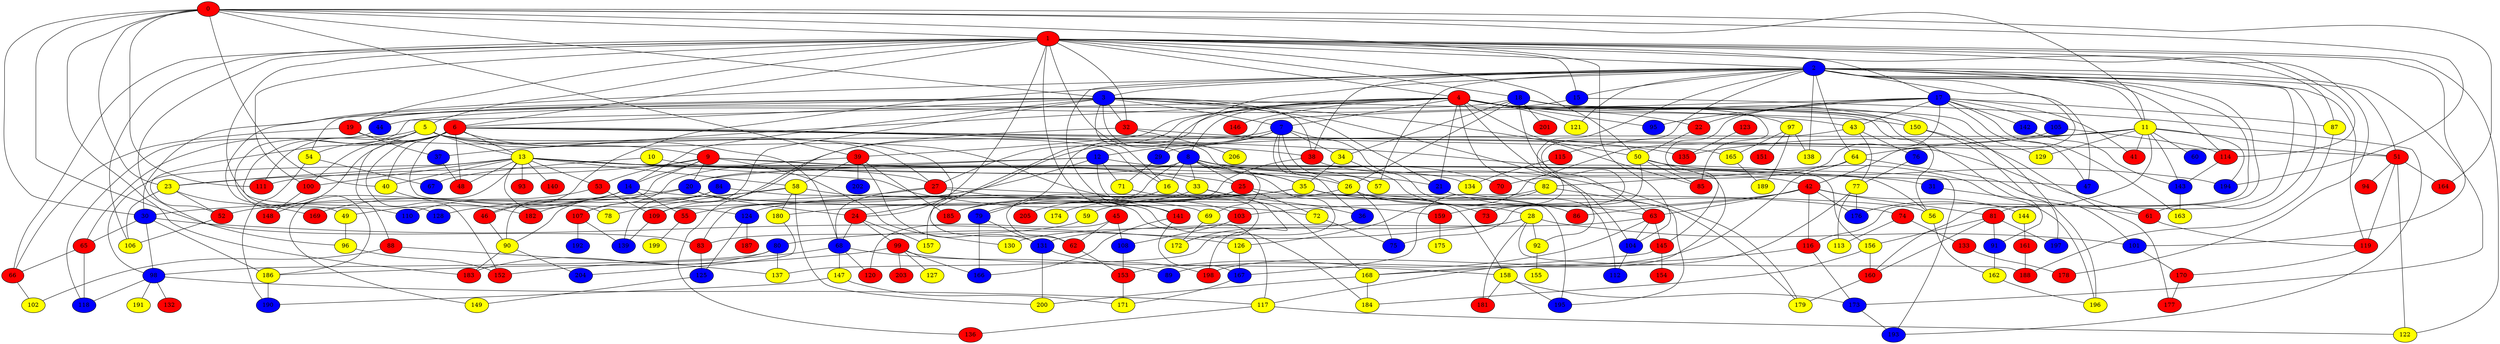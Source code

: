 graph {
0 [style = filled fillcolor = red];
1 [style = filled fillcolor = red];
2 [style = filled fillcolor = blue];
3 [style = filled fillcolor = blue];
4 [style = filled fillcolor = red];
5 [style = filled fillcolor = yellow];
6 [style = filled fillcolor = red];
7 [style = filled fillcolor = blue];
8 [style = filled fillcolor = blue];
9 [style = filled fillcolor = red];
10 [style = filled fillcolor = yellow];
11 [style = filled fillcolor = yellow];
12 [style = filled fillcolor = blue];
13 [style = filled fillcolor = yellow];
14 [style = filled fillcolor = blue];
15 [style = filled fillcolor = blue];
16 [style = filled fillcolor = yellow];
17 [style = filled fillcolor = blue];
18 [style = filled fillcolor = blue];
19 [style = filled fillcolor = red];
20 [style = filled fillcolor = blue];
21 [style = filled fillcolor = blue];
22 [style = filled fillcolor = red];
23 [style = filled fillcolor = yellow];
24 [style = filled fillcolor = red];
25 [style = filled fillcolor = red];
26 [style = filled fillcolor = yellow];
27 [style = filled fillcolor = red];
28 [style = filled fillcolor = yellow];
29 [style = filled fillcolor = blue];
30 [style = filled fillcolor = blue];
31 [style = filled fillcolor = blue];
32 [style = filled fillcolor = red];
33 [style = filled fillcolor = yellow];
34 [style = filled fillcolor = yellow];
35 [style = filled fillcolor = yellow];
36 [style = filled fillcolor = blue];
37 [style = filled fillcolor = blue];
38 [style = filled fillcolor = red];
39 [style = filled fillcolor = red];
40 [style = filled fillcolor = yellow];
41 [style = filled fillcolor = red];
42 [style = filled fillcolor = red];
43 [style = filled fillcolor = yellow];
44 [style = filled fillcolor = blue];
45 [style = filled fillcolor = red];
46 [style = filled fillcolor = red];
47 [style = filled fillcolor = blue];
48 [style = filled fillcolor = red];
49 [style = filled fillcolor = yellow];
50 [style = filled fillcolor = yellow];
51 [style = filled fillcolor = red];
52 [style = filled fillcolor = red];
53 [style = filled fillcolor = red];
54 [style = filled fillcolor = yellow];
55 [style = filled fillcolor = red];
56 [style = filled fillcolor = yellow];
57 [style = filled fillcolor = yellow];
58 [style = filled fillcolor = yellow];
59 [style = filled fillcolor = yellow];
60 [style = filled fillcolor = blue];
61 [style = filled fillcolor = red];
62 [style = filled fillcolor = red];
63 [style = filled fillcolor = red];
64 [style = filled fillcolor = yellow];
65 [style = filled fillcolor = red];
66 [style = filled fillcolor = red];
67 [style = filled fillcolor = blue];
68 [style = filled fillcolor = blue];
69 [style = filled fillcolor = yellow];
70 [style = filled fillcolor = red];
71 [style = filled fillcolor = yellow];
72 [style = filled fillcolor = yellow];
73 [style = filled fillcolor = red];
74 [style = filled fillcolor = red];
75 [style = filled fillcolor = blue];
76 [style = filled fillcolor = blue];
77 [style = filled fillcolor = yellow];
78 [style = filled fillcolor = yellow];
79 [style = filled fillcolor = blue];
80 [style = filled fillcolor = blue];
81 [style = filled fillcolor = red];
82 [style = filled fillcolor = yellow];
83 [style = filled fillcolor = red];
84 [style = filled fillcolor = blue];
85 [style = filled fillcolor = red];
86 [style = filled fillcolor = red];
87 [style = filled fillcolor = yellow];
88 [style = filled fillcolor = red];
89 [style = filled fillcolor = blue];
90 [style = filled fillcolor = yellow];
91 [style = filled fillcolor = blue];
92 [style = filled fillcolor = yellow];
93 [style = filled fillcolor = red];
94 [style = filled fillcolor = red];
95 [style = filled fillcolor = blue];
96 [style = filled fillcolor = yellow];
97 [style = filled fillcolor = yellow];
98 [style = filled fillcolor = blue];
99 [style = filled fillcolor = red];
100 [style = filled fillcolor = red];
101 [style = filled fillcolor = blue];
102 [style = filled fillcolor = yellow];
103 [style = filled fillcolor = red];
104 [style = filled fillcolor = blue];
105 [style = filled fillcolor = blue];
106 [style = filled fillcolor = yellow];
107 [style = filled fillcolor = red];
108 [style = filled fillcolor = blue];
109 [style = filled fillcolor = red];
110 [style = filled fillcolor = blue];
111 [style = filled fillcolor = red];
112 [style = filled fillcolor = blue];
113 [style = filled fillcolor = yellow];
114 [style = filled fillcolor = red];
115 [style = filled fillcolor = red];
116 [style = filled fillcolor = red];
117 [style = filled fillcolor = yellow];
118 [style = filled fillcolor = blue];
119 [style = filled fillcolor = red];
120 [style = filled fillcolor = red];
121 [style = filled fillcolor = yellow];
122 [style = filled fillcolor = yellow];
123 [style = filled fillcolor = red];
124 [style = filled fillcolor = blue];
125 [style = filled fillcolor = blue];
126 [style = filled fillcolor = yellow];
127 [style = filled fillcolor = yellow];
128 [style = filled fillcolor = blue];
129 [style = filled fillcolor = yellow];
130 [style = filled fillcolor = yellow];
131 [style = filled fillcolor = blue];
132 [style = filled fillcolor = red];
133 [style = filled fillcolor = red];
134 [style = filled fillcolor = yellow];
135 [style = filled fillcolor = red];
136 [style = filled fillcolor = red];
137 [style = filled fillcolor = yellow];
138 [style = filled fillcolor = yellow];
139 [style = filled fillcolor = blue];
140 [style = filled fillcolor = red];
141 [style = filled fillcolor = red];
142 [style = filled fillcolor = blue];
143 [style = filled fillcolor = blue];
144 [style = filled fillcolor = yellow];
145 [style = filled fillcolor = red];
146 [style = filled fillcolor = red];
147 [style = filled fillcolor = yellow];
148 [style = filled fillcolor = red];
149 [style = filled fillcolor = yellow];
150 [style = filled fillcolor = yellow];
151 [style = filled fillcolor = red];
152 [style = filled fillcolor = red];
153 [style = filled fillcolor = red];
154 [style = filled fillcolor = red];
155 [style = filled fillcolor = yellow];
156 [style = filled fillcolor = yellow];
157 [style = filled fillcolor = yellow];
158 [style = filled fillcolor = yellow];
159 [style = filled fillcolor = red];
160 [style = filled fillcolor = red];
161 [style = filled fillcolor = red];
162 [style = filled fillcolor = yellow];
163 [style = filled fillcolor = yellow];
164 [style = filled fillcolor = red];
165 [style = filled fillcolor = yellow];
166 [style = filled fillcolor = blue];
167 [style = filled fillcolor = blue];
168 [style = filled fillcolor = yellow];
169 [style = filled fillcolor = red];
170 [style = filled fillcolor = red];
171 [style = filled fillcolor = yellow];
172 [style = filled fillcolor = yellow];
173 [style = filled fillcolor = blue];
174 [style = filled fillcolor = yellow];
175 [style = filled fillcolor = yellow];
176 [style = filled fillcolor = blue];
177 [style = filled fillcolor = red];
178 [style = filled fillcolor = red];
179 [style = filled fillcolor = yellow];
180 [style = filled fillcolor = yellow];
181 [style = filled fillcolor = red];
182 [style = filled fillcolor = red];
183 [style = filled fillcolor = red];
184 [style = filled fillcolor = yellow];
185 [style = filled fillcolor = red];
186 [style = filled fillcolor = yellow];
187 [style = filled fillcolor = red];
188 [style = filled fillcolor = red];
189 [style = filled fillcolor = yellow];
190 [style = filled fillcolor = blue];
191 [style = filled fillcolor = yellow];
192 [style = filled fillcolor = blue];
193 [style = filled fillcolor = blue];
194 [style = filled fillcolor = blue];
195 [style = filled fillcolor = blue];
196 [style = filled fillcolor = yellow];
197 [style = filled fillcolor = blue];
198 [style = filled fillcolor = red];
199 [style = filled fillcolor = yellow];
200 [style = filled fillcolor = yellow];
201 [style = filled fillcolor = red];
202 [style = filled fillcolor = blue];
203 [style = filled fillcolor = red];
204 [style = filled fillcolor = blue];
205 [style = filled fillcolor = red];
206 [style = filled fillcolor = yellow];
0 -- 23;
0 -- 11;
0 -- 3;
0 -- 1;
0 -- 30;
0 -- 39;
0 -- 40;
0 -- 83;
0 -- 104;
0 -- 111;
0 -- 164;
0 -- 183;
0 -- 194;
1 -- 2;
1 -- 4;
1 -- 5;
1 -- 6;
1 -- 8;
1 -- 15;
1 -- 17;
1 -- 18;
1 -- 19;
1 -- 24;
1 -- 32;
1 -- 50;
1 -- 66;
1 -- 87;
1 -- 96;
1 -- 100;
1 -- 101;
1 -- 106;
1 -- 114;
1 -- 122;
1 -- 128;
1 -- 141;
1 -- 178;
2 -- 3;
2 -- 11;
2 -- 15;
2 -- 29;
2 -- 38;
2 -- 42;
2 -- 46;
2 -- 47;
2 -- 49;
2 -- 51;
2 -- 57;
2 -- 61;
2 -- 64;
2 -- 73;
2 -- 81;
2 -- 114;
2 -- 116;
2 -- 119;
2 -- 121;
2 -- 138;
2 -- 141;
2 -- 159;
2 -- 160;
2 -- 173;
3 -- 6;
3 -- 7;
3 -- 14;
3 -- 16;
3 -- 19;
3 -- 21;
3 -- 30;
3 -- 32;
3 -- 35;
3 -- 38;
3 -- 50;
3 -- 54;
3 -- 104;
3 -- 139;
3 -- 150;
4 -- 7;
4 -- 8;
4 -- 21;
4 -- 22;
4 -- 37;
4 -- 39;
4 -- 43;
4 -- 56;
4 -- 79;
4 -- 82;
4 -- 85;
4 -- 91;
4 -- 92;
4 -- 95;
4 -- 110;
4 -- 121;
4 -- 146;
4 -- 150;
4 -- 157;
4 -- 196;
5 -- 13;
5 -- 16;
5 -- 54;
5 -- 62;
5 -- 68;
5 -- 88;
5 -- 103;
5 -- 111;
5 -- 118;
6 -- 9;
6 -- 13;
6 -- 38;
6 -- 40;
6 -- 48;
6 -- 51;
6 -- 52;
6 -- 61;
6 -- 65;
6 -- 100;
6 -- 124;
6 -- 148;
6 -- 152;
6 -- 156;
6 -- 165;
7 -- 12;
7 -- 24;
7 -- 26;
7 -- 34;
7 -- 36;
7 -- 57;
7 -- 109;
7 -- 112;
8 -- 16;
8 -- 20;
8 -- 25;
8 -- 33;
8 -- 35;
8 -- 57;
8 -- 69;
8 -- 70;
8 -- 109;
8 -- 137;
8 -- 179;
8 -- 193;
9 -- 14;
9 -- 20;
9 -- 23;
9 -- 25;
9 -- 31;
9 -- 53;
9 -- 90;
9 -- 130;
10 -- 33;
10 -- 67;
11 -- 29;
11 -- 41;
11 -- 51;
11 -- 60;
11 -- 64;
11 -- 129;
11 -- 135;
11 -- 143;
11 -- 176;
11 -- 194;
12 -- 20;
12 -- 55;
12 -- 71;
12 -- 111;
12 -- 134;
12 -- 172;
13 -- 21;
13 -- 23;
13 -- 26;
13 -- 27;
13 -- 40;
13 -- 47;
13 -- 48;
13 -- 53;
13 -- 56;
13 -- 58;
13 -- 72;
13 -- 78;
13 -- 93;
13 -- 98;
13 -- 100;
13 -- 140;
13 -- 149;
14 -- 46;
14 -- 49;
14 -- 55;
14 -- 159;
14 -- 169;
15 -- 44;
15 -- 193;
16 -- 168;
16 -- 185;
17 -- 22;
17 -- 27;
17 -- 41;
17 -- 43;
17 -- 47;
17 -- 70;
17 -- 87;
17 -- 95;
17 -- 105;
17 -- 142;
17 -- 145;
17 -- 163;
18 -- 19;
18 -- 26;
18 -- 34;
18 -- 63;
18 -- 85;
18 -- 97;
18 -- 129;
18 -- 150;
18 -- 201;
19 -- 27;
19 -- 37;
19 -- 66;
20 -- 24;
20 -- 52;
20 -- 117;
20 -- 182;
21 -- 63;
22 -- 50;
23 -- 52;
23 -- 106;
23 -- 169;
24 -- 68;
24 -- 99;
24 -- 157;
25 -- 72;
25 -- 73;
25 -- 174;
25 -- 205;
26 -- 28;
26 -- 59;
26 -- 75;
26 -- 179;
27 -- 30;
27 -- 56;
27 -- 68;
27 -- 141;
28 -- 80;
28 -- 92;
28 -- 101;
28 -- 130;
28 -- 181;
28 -- 188;
29 -- 71;
30 -- 65;
30 -- 98;
30 -- 126;
30 -- 186;
31 -- 61;
32 -- 135;
32 -- 136;
32 -- 206;
33 -- 36;
33 -- 79;
33 -- 158;
34 -- 35;
34 -- 86;
35 -- 74;
35 -- 83;
35 -- 86;
35 -- 124;
35 -- 180;
35 -- 195;
36 -- 198;
37 -- 48;
38 -- 42;
38 -- 62;
39 -- 58;
39 -- 107;
39 -- 131;
39 -- 185;
39 -- 202;
40 -- 182;
42 -- 63;
42 -- 81;
42 -- 86;
42 -- 103;
42 -- 116;
42 -- 144;
42 -- 176;
43 -- 76;
43 -- 77;
43 -- 115;
44 -- 186;
45 -- 62;
45 -- 108;
45 -- 120;
46 -- 90;
49 -- 96;
50 -- 75;
50 -- 85;
50 -- 117;
50 -- 194;
50 -- 196;
51 -- 94;
51 -- 119;
51 -- 122;
51 -- 164;
52 -- 106;
53 -- 109;
53 -- 110;
54 -- 67;
54 -- 190;
55 -- 199;
56 -- 162;
58 -- 69;
58 -- 78;
58 -- 128;
58 -- 180;
58 -- 200;
59 -- 83;
61 -- 119;
62 -- 153;
63 -- 104;
63 -- 131;
63 -- 145;
63 -- 153;
64 -- 82;
64 -- 89;
64 -- 101;
65 -- 66;
65 -- 118;
66 -- 102;
68 -- 89;
68 -- 120;
68 -- 147;
68 -- 152;
69 -- 172;
71 -- 172;
72 -- 75;
74 -- 113;
74 -- 133;
76 -- 77;
77 -- 113;
77 -- 176;
77 -- 198;
79 -- 131;
79 -- 166;
80 -- 98;
80 -- 137;
80 -- 183;
81 -- 91;
81 -- 156;
81 -- 160;
81 -- 197;
82 -- 167;
82 -- 185;
82 -- 195;
83 -- 125;
84 -- 90;
84 -- 107;
84 -- 184;
87 -- 188;
88 -- 102;
88 -- 137;
90 -- 183;
90 -- 204;
91 -- 162;
92 -- 155;
96 -- 152;
97 -- 138;
97 -- 151;
97 -- 165;
97 -- 189;
98 -- 117;
98 -- 118;
98 -- 132;
98 -- 191;
99 -- 127;
99 -- 158;
99 -- 166;
99 -- 186;
99 -- 203;
100 -- 148;
101 -- 170;
103 -- 108;
104 -- 112;
105 -- 114;
105 -- 126;
107 -- 139;
107 -- 192;
108 -- 153;
109 -- 139;
114 -- 143;
115 -- 134;
116 -- 168;
116 -- 173;
117 -- 122;
117 -- 136;
119 -- 170;
123 -- 135;
124 -- 125;
124 -- 187;
125 -- 149;
126 -- 167;
131 -- 198;
131 -- 200;
133 -- 178;
141 -- 166;
141 -- 167;
142 -- 143;
143 -- 163;
144 -- 161;
145 -- 154;
145 -- 168;
147 -- 171;
147 -- 190;
150 -- 177;
150 -- 197;
153 -- 171;
156 -- 160;
156 -- 184;
158 -- 173;
158 -- 181;
158 -- 195;
159 -- 175;
160 -- 179;
161 -- 188;
162 -- 196;
165 -- 189;
167 -- 171;
168 -- 184;
168 -- 200;
170 -- 177;
173 -- 193;
180 -- 204;
186 -- 190;
}
